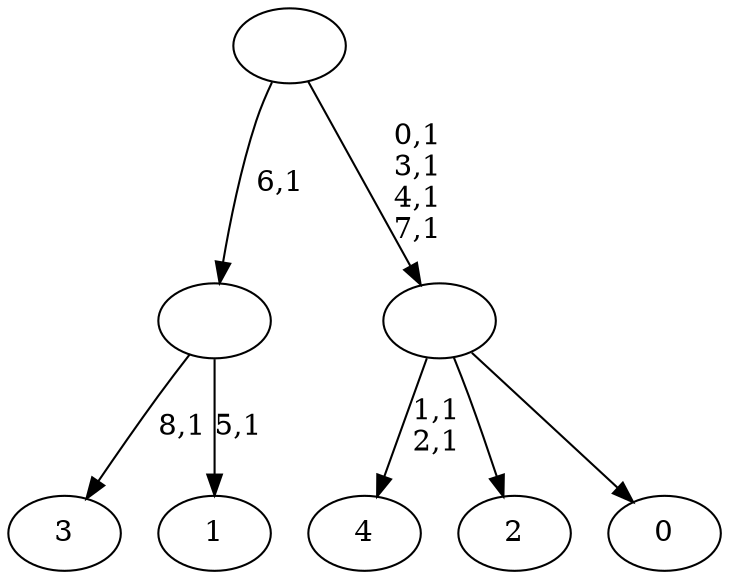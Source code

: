 digraph T {
	14 [label="4"]
	11 [label="3"]
	9 [label="2"]
	8 [label="1"]
	6 [label=""]
	5 [label="0"]
	4 [label=""]
	0 [label=""]
	6 -> 8 [label="5,1"]
	6 -> 11 [label="8,1"]
	4 -> 14 [label="1,1\n2,1"]
	4 -> 9 [label=""]
	4 -> 5 [label=""]
	0 -> 4 [label="0,1\n3,1\n4,1\n7,1"]
	0 -> 6 [label="6,1"]
}
